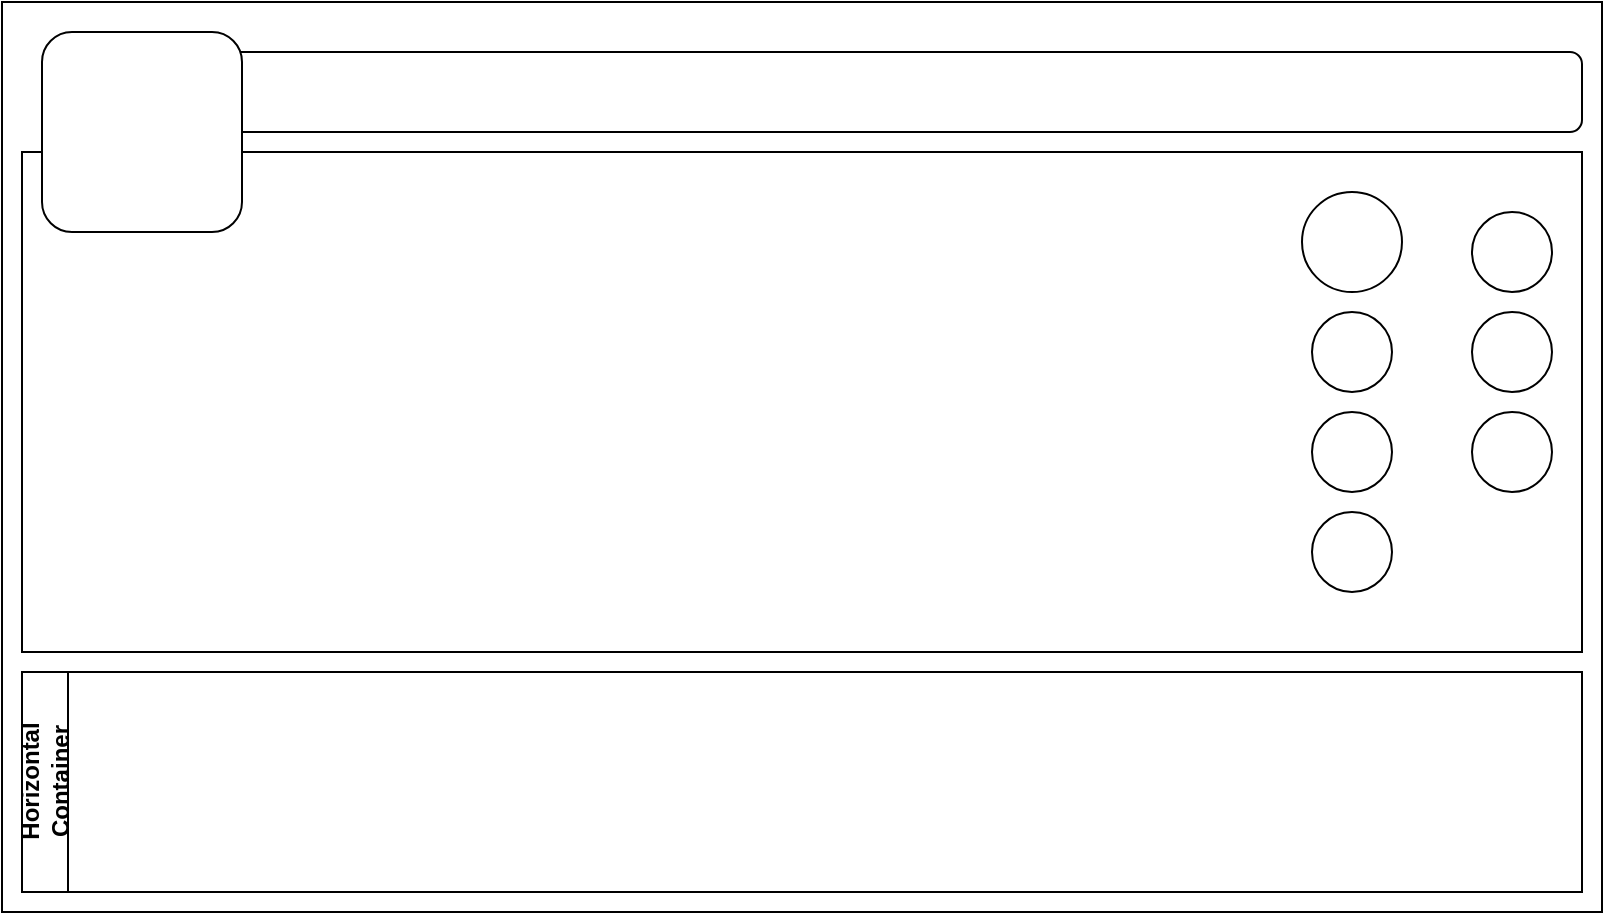 <mxfile version="23.1.2" type="github">
  <diagram name="Page-1" id="s-W5pD7xYukalvyYx4Mm">
    <mxGraphModel dx="1420" dy="724" grid="1" gridSize="10" guides="1" tooltips="1" connect="1" arrows="1" fold="1" page="1" pageScale="1" pageWidth="5000" pageHeight="5000" math="0" shadow="0">
      <root>
        <mxCell id="0" />
        <mxCell id="1" parent="0" />
        <mxCell id="mxIFGxPGUhRat5Siqde1-1" value="" style="rounded=0;whiteSpace=wrap;html=1;" parent="1" vertex="1">
          <mxGeometry x="180" y="175" width="800" height="455" as="geometry" />
        </mxCell>
        <mxCell id="mxIFGxPGUhRat5Siqde1-7" value="" style="rounded=0;whiteSpace=wrap;html=1;" parent="1" vertex="1">
          <mxGeometry x="190" y="250" width="780" height="250" as="geometry" />
        </mxCell>
        <mxCell id="mxIFGxPGUhRat5Siqde1-4" value="" style="rounded=1;whiteSpace=wrap;html=1;" parent="1" vertex="1">
          <mxGeometry x="230" y="200" width="740" height="40" as="geometry" />
        </mxCell>
        <mxCell id="mxIFGxPGUhRat5Siqde1-5" value="Horizontal Container" style="swimlane;horizontal=0;whiteSpace=wrap;html=1;" parent="1" vertex="1">
          <mxGeometry x="190" y="510" width="780" height="110" as="geometry" />
        </mxCell>
        <mxCell id="mxIFGxPGUhRat5Siqde1-3" value="" style="rounded=1;whiteSpace=wrap;html=1;" parent="1" vertex="1">
          <mxGeometry x="200" y="190" width="100" height="100" as="geometry" />
        </mxCell>
        <mxCell id="mxIFGxPGUhRat5Siqde1-10" value="" style="ellipse;whiteSpace=wrap;html=1;" parent="1" vertex="1">
          <mxGeometry x="830" y="270" width="50" height="50" as="geometry" />
        </mxCell>
        <mxCell id="mxIFGxPGUhRat5Siqde1-11" value="" style="ellipse;whiteSpace=wrap;html=1;" parent="1" vertex="1">
          <mxGeometry x="835" y="330" width="40" height="40" as="geometry" />
        </mxCell>
        <mxCell id="mxIFGxPGUhRat5Siqde1-12" value="" style="ellipse;whiteSpace=wrap;html=1;" parent="1" vertex="1">
          <mxGeometry x="835" y="380" width="40" height="40" as="geometry" />
        </mxCell>
        <mxCell id="mxIFGxPGUhRat5Siqde1-13" value="" style="ellipse;whiteSpace=wrap;html=1;" parent="1" vertex="1">
          <mxGeometry x="835" y="430" width="40" height="40" as="geometry" />
        </mxCell>
        <mxCell id="mxIFGxPGUhRat5Siqde1-18" value="" style="ellipse;whiteSpace=wrap;html=1;" parent="1" vertex="1">
          <mxGeometry x="915" y="280" width="40" height="40" as="geometry" />
        </mxCell>
        <mxCell id="mxIFGxPGUhRat5Siqde1-19" value="" style="ellipse;whiteSpace=wrap;html=1;" parent="1" vertex="1">
          <mxGeometry x="915" y="330" width="40" height="40" as="geometry" />
        </mxCell>
        <mxCell id="mxIFGxPGUhRat5Siqde1-20" value="" style="ellipse;whiteSpace=wrap;html=1;" parent="1" vertex="1">
          <mxGeometry x="915" y="380" width="40" height="40" as="geometry" />
        </mxCell>
      </root>
    </mxGraphModel>
  </diagram>
</mxfile>
